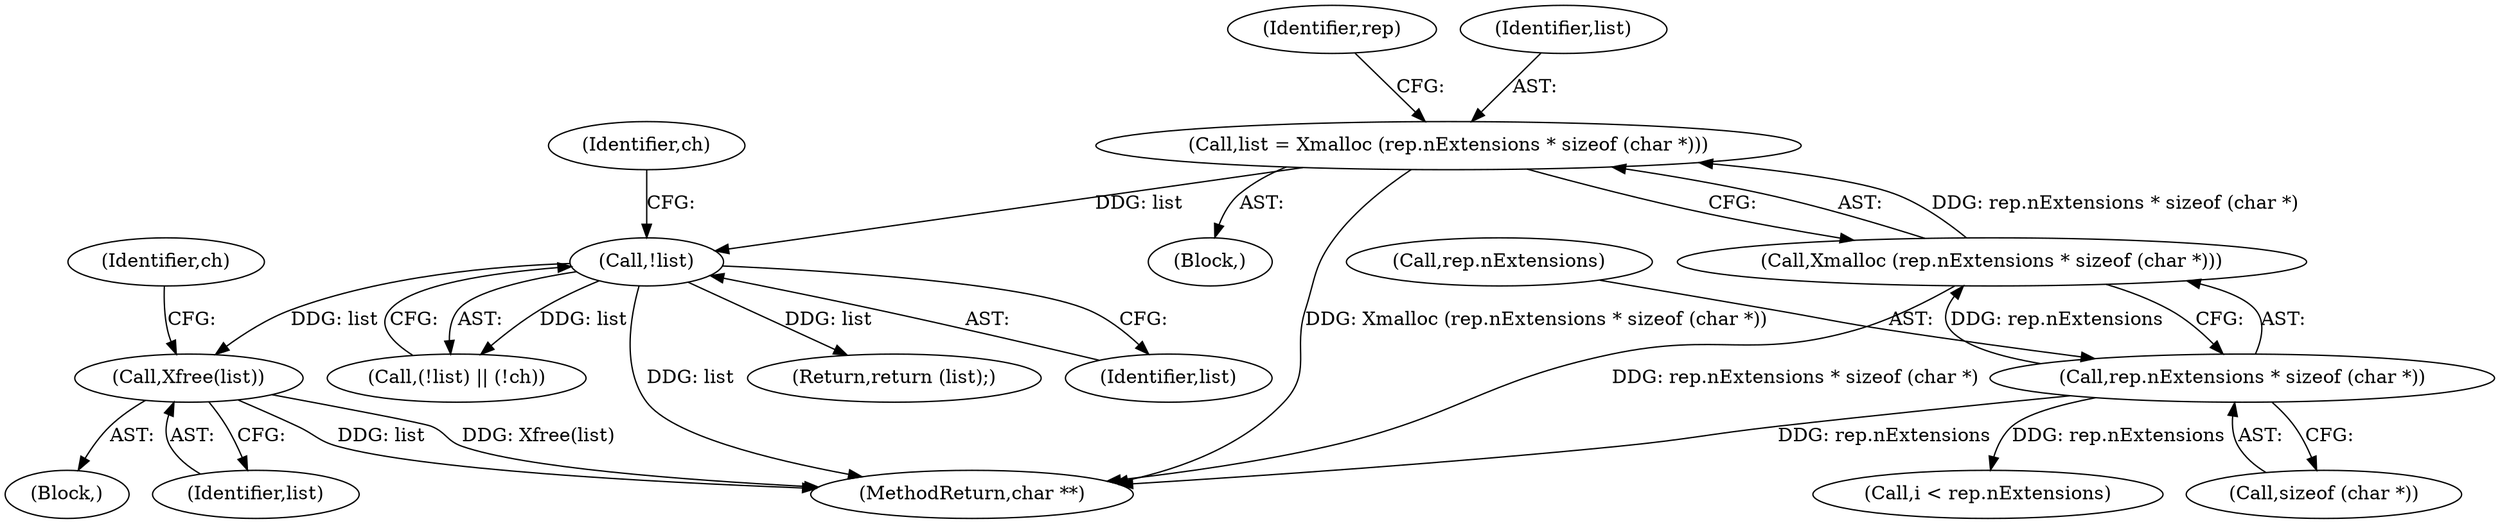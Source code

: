 digraph "0_libx11_dbf72805fd9d7b1846fe9a11b46f3994bfc27fea_0@API" {
"1000203" [label="(Call,Xfree(list))"];
"1000198" [label="(Call,!list)"];
"1000159" [label="(Call,list = Xmalloc (rep.nExtensions * sizeof (char *)))"];
"1000161" [label="(Call,Xmalloc (rep.nExtensions * sizeof (char *)))"];
"1000162" [label="(Call,rep.nExtensions * sizeof (char *))"];
"1000161" [label="(Call,Xmalloc (rep.nExtensions * sizeof (char *)))"];
"1000204" [label="(Identifier,list)"];
"1000238" [label="(Call,i < rep.nExtensions)"];
"1000206" [label="(Identifier,ch)"];
"1000172" [label="(Identifier,rep)"];
"1000201" [label="(Identifier,ch)"];
"1000160" [label="(Identifier,list)"];
"1000162" [label="(Call,rep.nExtensions * sizeof (char *))"];
"1000166" [label="(Call,sizeof (char *))"];
"1000202" [label="(Block,)"];
"1000203" [label="(Call,Xfree(list))"];
"1000292" [label="(MethodReturn,char **)"];
"1000198" [label="(Call,!list)"];
"1000290" [label="(Return,return (list);)"];
"1000158" [label="(Block,)"];
"1000159" [label="(Call,list = Xmalloc (rep.nExtensions * sizeof (char *)))"];
"1000199" [label="(Identifier,list)"];
"1000197" [label="(Call,(!list) || (!ch))"];
"1000163" [label="(Call,rep.nExtensions)"];
"1000203" -> "1000202"  [label="AST: "];
"1000203" -> "1000204"  [label="CFG: "];
"1000204" -> "1000203"  [label="AST: "];
"1000206" -> "1000203"  [label="CFG: "];
"1000203" -> "1000292"  [label="DDG: Xfree(list)"];
"1000203" -> "1000292"  [label="DDG: list"];
"1000198" -> "1000203"  [label="DDG: list"];
"1000198" -> "1000197"  [label="AST: "];
"1000198" -> "1000199"  [label="CFG: "];
"1000199" -> "1000198"  [label="AST: "];
"1000201" -> "1000198"  [label="CFG: "];
"1000197" -> "1000198"  [label="CFG: "];
"1000198" -> "1000292"  [label="DDG: list"];
"1000198" -> "1000197"  [label="DDG: list"];
"1000159" -> "1000198"  [label="DDG: list"];
"1000198" -> "1000290"  [label="DDG: list"];
"1000159" -> "1000158"  [label="AST: "];
"1000159" -> "1000161"  [label="CFG: "];
"1000160" -> "1000159"  [label="AST: "];
"1000161" -> "1000159"  [label="AST: "];
"1000172" -> "1000159"  [label="CFG: "];
"1000159" -> "1000292"  [label="DDG: Xmalloc (rep.nExtensions * sizeof (char *))"];
"1000161" -> "1000159"  [label="DDG: rep.nExtensions * sizeof (char *)"];
"1000161" -> "1000162"  [label="CFG: "];
"1000162" -> "1000161"  [label="AST: "];
"1000161" -> "1000292"  [label="DDG: rep.nExtensions * sizeof (char *)"];
"1000162" -> "1000161"  [label="DDG: rep.nExtensions"];
"1000162" -> "1000166"  [label="CFG: "];
"1000163" -> "1000162"  [label="AST: "];
"1000166" -> "1000162"  [label="AST: "];
"1000162" -> "1000292"  [label="DDG: rep.nExtensions"];
"1000162" -> "1000238"  [label="DDG: rep.nExtensions"];
}
